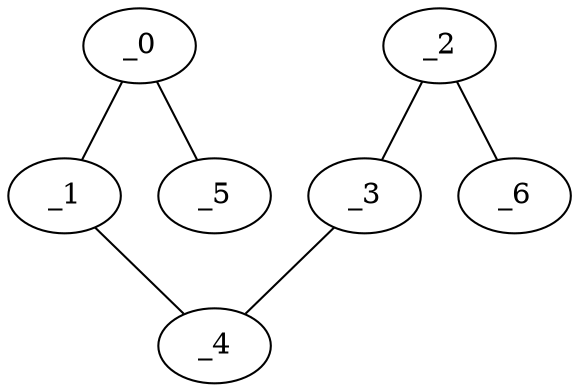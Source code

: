 graph WP1_0120 {
	_0	 [x="0.52",
		y="2.99"];
	_1	 [x="0.977458",
		y="0.422003"];
	_0 -- _1;
	_5	 [x="0.489845",
		y="0.96757"];
	_0 -- _5;
	_4	 [x="1.49243",
		y="2.08018"];
	_1 -- _4;
	_2	 [x="2.5",
		y=3];
	_3	 [x="2.04838",
		y="0.52522"];
	_2 -- _3;
	_6	 [x="1.50523",
		y="2.46403"];
	_2 -- _6;
	_3 -- _4;
}
